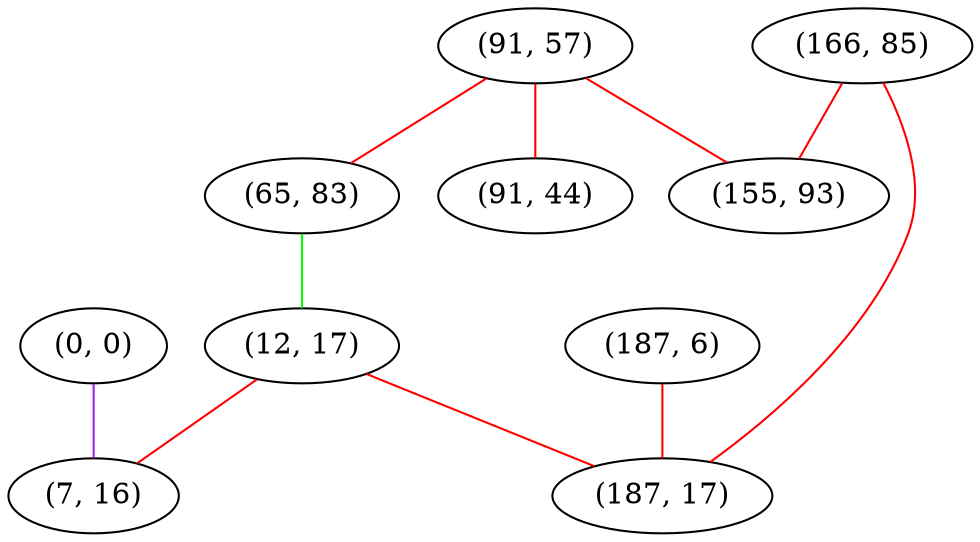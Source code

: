 graph "" {
"(0, 0)";
"(91, 57)";
"(91, 44)";
"(187, 6)";
"(166, 85)";
"(65, 83)";
"(12, 17)";
"(187, 17)";
"(7, 16)";
"(155, 93)";
"(0, 0)" -- "(7, 16)"  [color=purple, key=0, weight=4];
"(91, 57)" -- "(65, 83)"  [color=red, key=0, weight=1];
"(91, 57)" -- "(91, 44)"  [color=red, key=0, weight=1];
"(91, 57)" -- "(155, 93)"  [color=red, key=0, weight=1];
"(187, 6)" -- "(187, 17)"  [color=red, key=0, weight=1];
"(166, 85)" -- "(187, 17)"  [color=red, key=0, weight=1];
"(166, 85)" -- "(155, 93)"  [color=red, key=0, weight=1];
"(65, 83)" -- "(12, 17)"  [color=green, key=0, weight=2];
"(12, 17)" -- "(7, 16)"  [color=red, key=0, weight=1];
"(12, 17)" -- "(187, 17)"  [color=red, key=0, weight=1];
}

